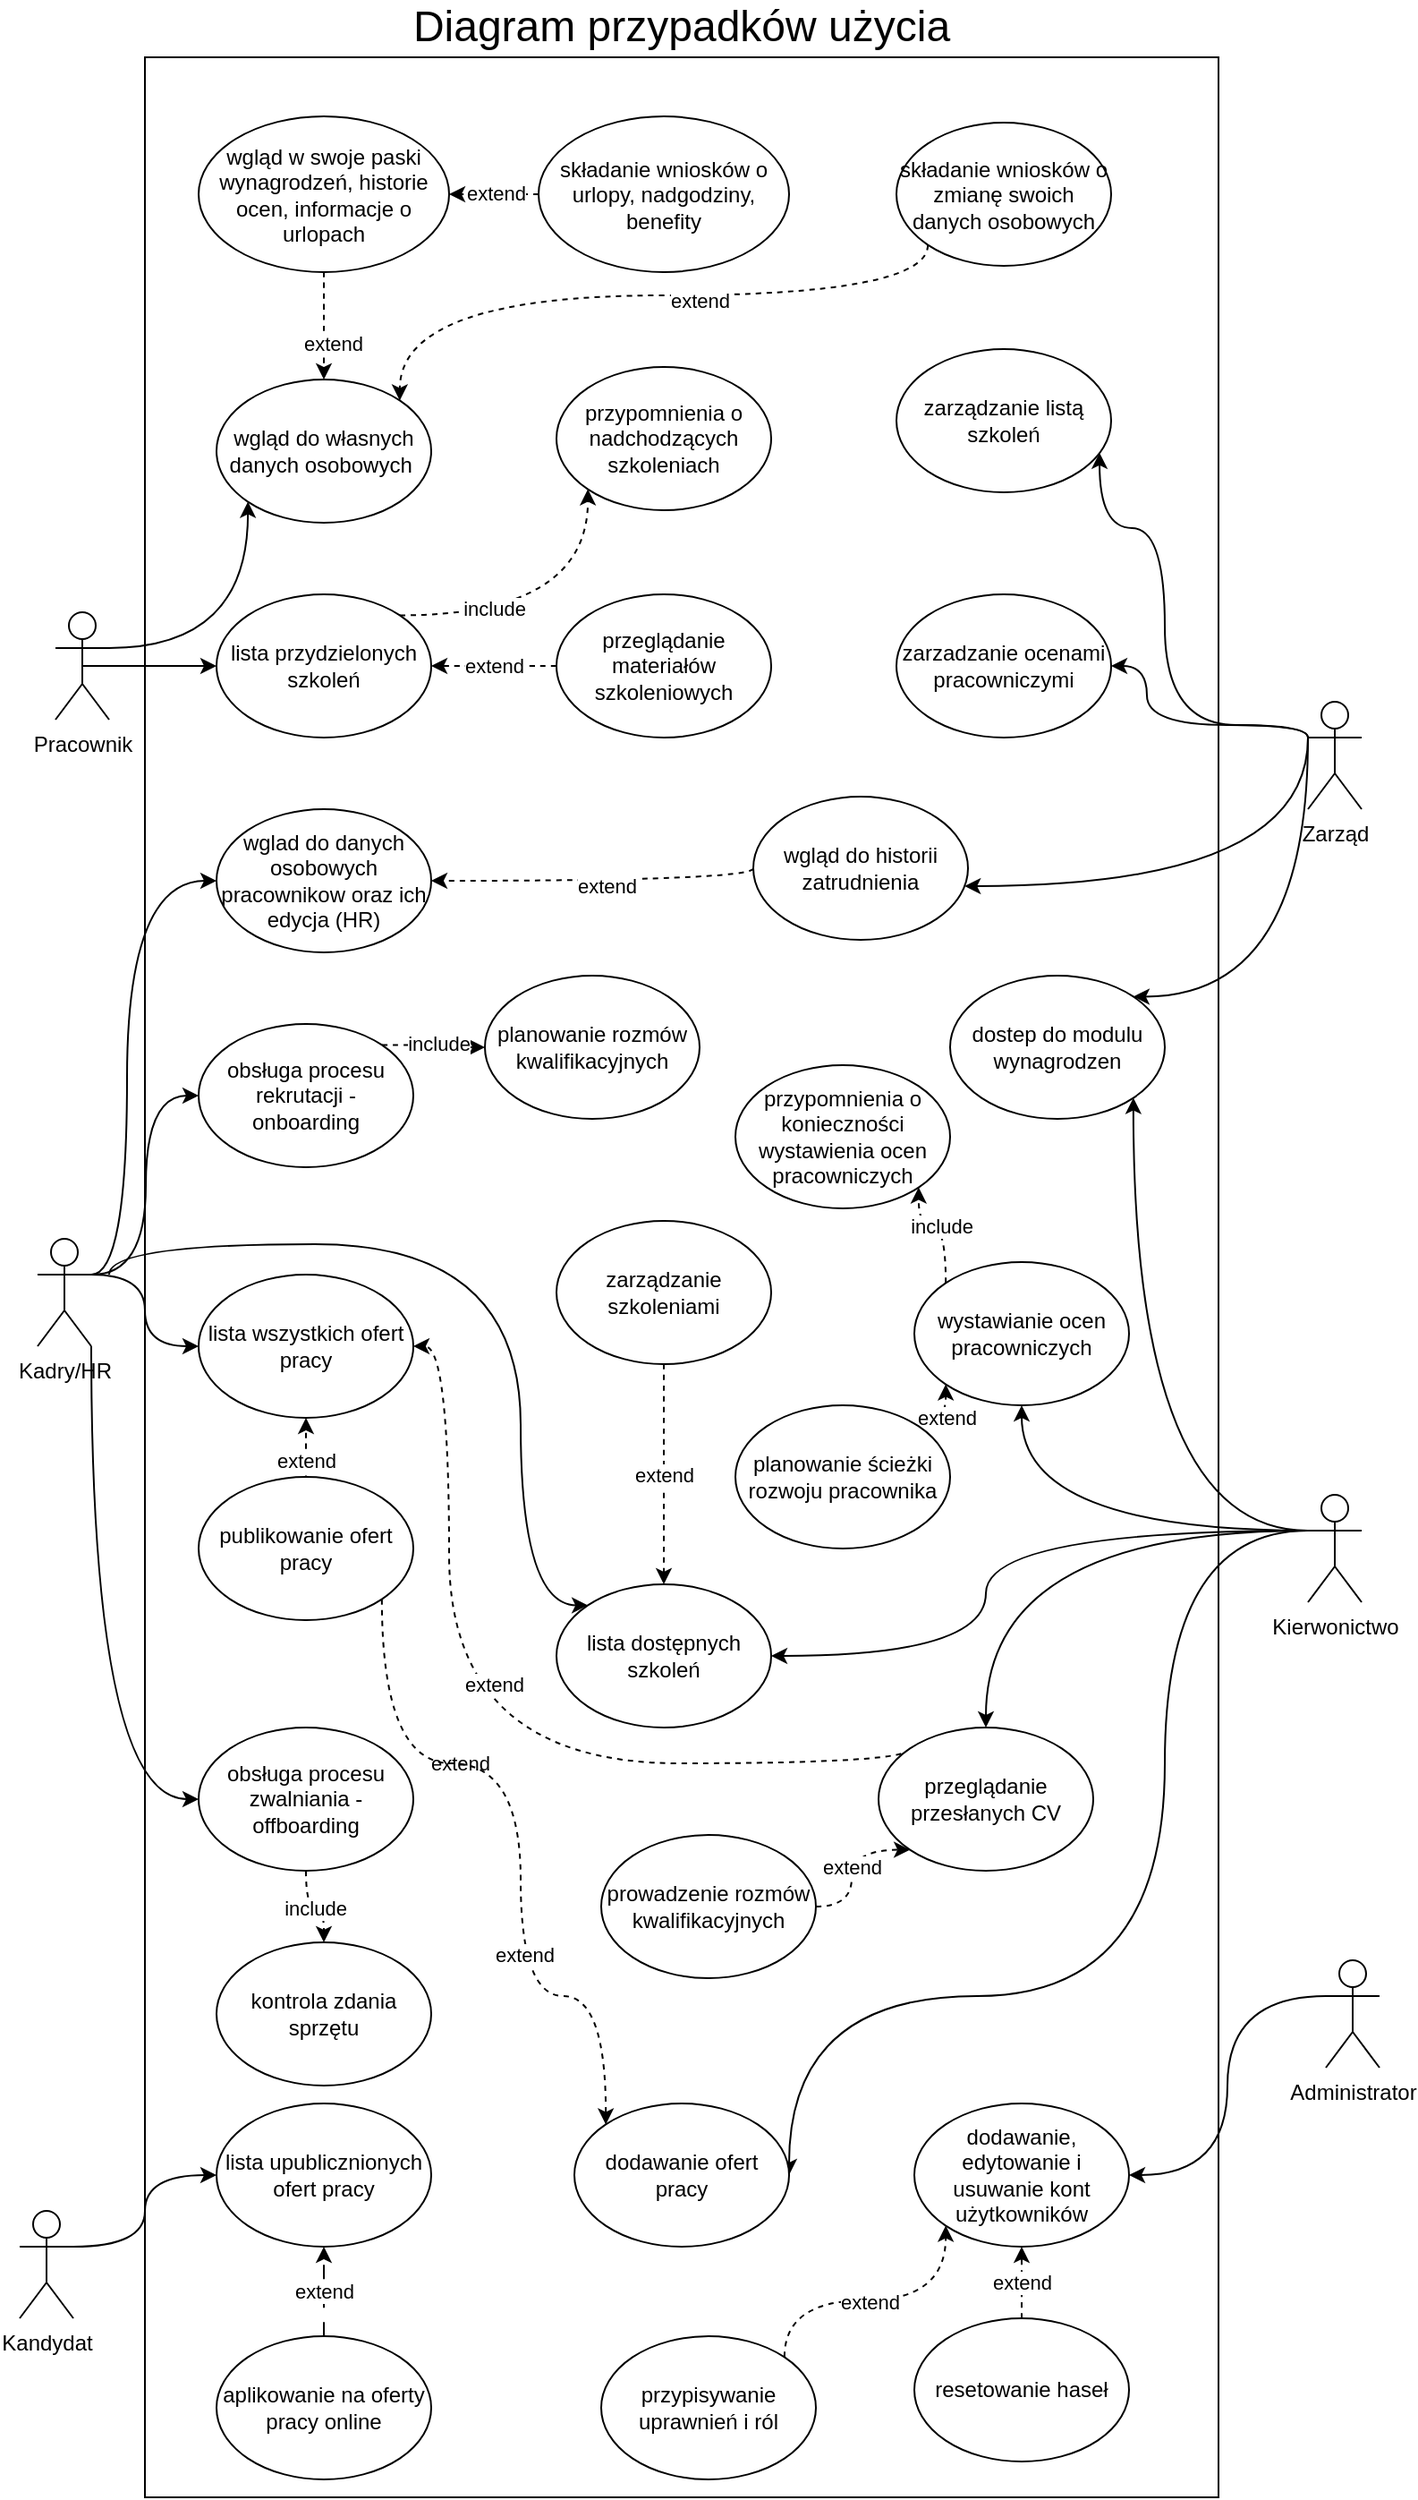 <mxfile version="24.8.3">
  <diagram name="Strona-1" id="eD4vRMAWY_oo2woScIVk">
    <mxGraphModel dx="2390" dy="1230" grid="1" gridSize="10" guides="1" tooltips="1" connect="1" arrows="1" fold="1" page="1" pageScale="1" pageWidth="1169" pageHeight="1654" math="0" shadow="0">
      <root>
        <mxCell id="0" />
        <mxCell id="1" parent="0" />
        <mxCell id="UC0F7FbSvSOUbJt7dbkD-14" style="edgeStyle=orthogonalEdgeStyle;curved=1;rounded=0;orthogonalLoop=1;jettySize=auto;html=1;exitX=0.5;exitY=0.5;exitDx=0;exitDy=0;exitPerimeter=0;entryX=0;entryY=0.5;entryDx=0;entryDy=0;movable=1;resizable=1;rotatable=1;deletable=1;editable=1;locked=0;connectable=1;" parent="1" source="UC0F7FbSvSOUbJt7dbkD-1" target="UC0F7FbSvSOUbJt7dbkD-13" edge="1">
          <mxGeometry relative="1" as="geometry" />
        </mxCell>
        <mxCell id="GzQ5spg6HNh2so2Kr6vH-10" style="edgeStyle=orthogonalEdgeStyle;curved=1;rounded=0;orthogonalLoop=1;jettySize=auto;html=1;exitX=1;exitY=0.333;exitDx=0;exitDy=0;exitPerimeter=0;entryX=0;entryY=1;entryDx=0;entryDy=0;" edge="1" parent="1" source="UC0F7FbSvSOUbJt7dbkD-1" target="UC0F7FbSvSOUbJt7dbkD-10">
          <mxGeometry relative="1" as="geometry" />
        </mxCell>
        <mxCell id="UC0F7FbSvSOUbJt7dbkD-1" value="Pracownik" style="shape=umlActor;verticalLabelPosition=bottom;verticalAlign=top;html=1;outlineConnect=0;" parent="1" vertex="1">
          <mxGeometry x="220" y="457" width="30" height="60" as="geometry" />
        </mxCell>
        <mxCell id="UC0F7FbSvSOUbJt7dbkD-2" value="&lt;font style=&quot;font-size: 24px;&quot;&gt;Diagram przypadków użycia&lt;/font&gt;" style="rounded=0;whiteSpace=wrap;html=1;fillColor=none;movable=0;resizable=0;rotatable=0;deletable=0;editable=0;locked=1;connectable=0;verticalAlign=bottom;horizontal=1;labelPosition=center;verticalLabelPosition=top;align=center;" parent="1" vertex="1">
          <mxGeometry x="270" y="147" width="600" height="1363" as="geometry" />
        </mxCell>
        <mxCell id="UC0F7FbSvSOUbJt7dbkD-17" style="edgeStyle=orthogonalEdgeStyle;curved=1;rounded=0;orthogonalLoop=1;jettySize=auto;html=1;exitX=1;exitY=0.333;exitDx=0;exitDy=0;exitPerimeter=0;" parent="1" source="UC0F7FbSvSOUbJt7dbkD-3" target="UC0F7FbSvSOUbJt7dbkD-16" edge="1">
          <mxGeometry relative="1" as="geometry">
            <Array as="points">
              <mxPoint x="260" y="827" />
              <mxPoint x="260" y="607" />
            </Array>
          </mxGeometry>
        </mxCell>
        <mxCell id="UC0F7FbSvSOUbJt7dbkD-45" style="edgeStyle=orthogonalEdgeStyle;curved=1;rounded=0;orthogonalLoop=1;jettySize=auto;html=1;exitX=1;exitY=0.333;exitDx=0;exitDy=0;exitPerimeter=0;entryX=0;entryY=0.5;entryDx=0;entryDy=0;" parent="1" source="UC0F7FbSvSOUbJt7dbkD-3" target="UC0F7FbSvSOUbJt7dbkD-39" edge="1">
          <mxGeometry relative="1" as="geometry" />
        </mxCell>
        <mxCell id="UC0F7FbSvSOUbJt7dbkD-65" style="edgeStyle=orthogonalEdgeStyle;curved=1;rounded=0;orthogonalLoop=1;jettySize=auto;html=1;entryX=0;entryY=0;entryDx=0;entryDy=0;" parent="1" target="UC0F7FbSvSOUbJt7dbkD-61" edge="1">
          <mxGeometry relative="1" as="geometry">
            <Array as="points">
              <mxPoint x="250" y="810" />
              <mxPoint x="480" y="810" />
              <mxPoint x="480" y="1012" />
            </Array>
            <mxPoint x="250" y="827" as="sourcePoint" />
          </mxGeometry>
        </mxCell>
        <mxCell id="GzQ5spg6HNh2so2Kr6vH-4" style="edgeStyle=orthogonalEdgeStyle;curved=1;rounded=0;orthogonalLoop=1;jettySize=auto;html=1;entryX=0;entryY=0.5;entryDx=0;entryDy=0;" edge="1" parent="1" target="GzQ5spg6HNh2so2Kr6vH-1">
          <mxGeometry relative="1" as="geometry">
            <mxPoint x="240" y="827" as="sourcePoint" />
          </mxGeometry>
        </mxCell>
        <mxCell id="GzQ5spg6HNh2so2Kr6vH-39" style="edgeStyle=orthogonalEdgeStyle;curved=1;rounded=0;orthogonalLoop=1;jettySize=auto;html=1;exitX=1;exitY=1;exitDx=0;exitDy=0;exitPerimeter=0;entryX=0;entryY=0.5;entryDx=0;entryDy=0;" edge="1" parent="1" source="UC0F7FbSvSOUbJt7dbkD-3" target="GzQ5spg6HNh2so2Kr6vH-38">
          <mxGeometry relative="1" as="geometry" />
        </mxCell>
        <mxCell id="UC0F7FbSvSOUbJt7dbkD-3" value="Kadry/HR" style="shape=umlActor;verticalLabelPosition=bottom;verticalAlign=top;html=1;outlineConnect=0;" parent="1" vertex="1">
          <mxGeometry x="210" y="807" width="30" height="60" as="geometry" />
        </mxCell>
        <mxCell id="UC0F7FbSvSOUbJt7dbkD-48" style="edgeStyle=orthogonalEdgeStyle;curved=1;rounded=0;orthogonalLoop=1;jettySize=auto;html=1;exitX=0;exitY=0.333;exitDx=0;exitDy=0;exitPerimeter=0;" parent="1" source="UC0F7FbSvSOUbJt7dbkD-4" target="UC0F7FbSvSOUbJt7dbkD-31" edge="1">
          <mxGeometry relative="1" as="geometry">
            <Array as="points">
              <mxPoint x="920" y="610" />
            </Array>
          </mxGeometry>
        </mxCell>
        <mxCell id="UC0F7FbSvSOUbJt7dbkD-49" style="edgeStyle=orthogonalEdgeStyle;curved=1;rounded=0;orthogonalLoop=1;jettySize=auto;html=1;exitX=0;exitY=0.333;exitDx=0;exitDy=0;exitPerimeter=0;entryX=1;entryY=0.5;entryDx=0;entryDy=0;" parent="1" source="UC0F7FbSvSOUbJt7dbkD-4" target="UC0F7FbSvSOUbJt7dbkD-29" edge="1">
          <mxGeometry relative="1" as="geometry">
            <Array as="points">
              <mxPoint x="920" y="520" />
              <mxPoint x="830" y="520" />
              <mxPoint x="830" y="487" />
            </Array>
          </mxGeometry>
        </mxCell>
        <mxCell id="UC0F7FbSvSOUbJt7dbkD-50" style="edgeStyle=orthogonalEdgeStyle;curved=1;rounded=0;orthogonalLoop=1;jettySize=auto;html=1;exitX=0;exitY=0.333;exitDx=0;exitDy=0;exitPerimeter=0;entryX=1;entryY=0;entryDx=0;entryDy=0;" parent="1" source="UC0F7FbSvSOUbJt7dbkD-4" target="UC0F7FbSvSOUbJt7dbkD-28" edge="1">
          <mxGeometry relative="1" as="geometry">
            <Array as="points">
              <mxPoint x="920" y="672" />
            </Array>
          </mxGeometry>
        </mxCell>
        <mxCell id="UC0F7FbSvSOUbJt7dbkD-4" value="Zarząd" style="shape=umlActor;verticalLabelPosition=bottom;verticalAlign=top;html=1;outlineConnect=0;" parent="1" vertex="1">
          <mxGeometry x="920" y="507" width="30" height="60" as="geometry" />
        </mxCell>
        <mxCell id="UC0F7FbSvSOUbJt7dbkD-22" style="edgeStyle=orthogonalEdgeStyle;curved=1;rounded=0;orthogonalLoop=1;jettySize=auto;html=1;exitX=0;exitY=0.333;exitDx=0;exitDy=0;exitPerimeter=0;entryX=1;entryY=0.5;entryDx=0;entryDy=0;" parent="1" source="UC0F7FbSvSOUbJt7dbkD-5" target="UC0F7FbSvSOUbJt7dbkD-21" edge="1">
          <mxGeometry relative="1" as="geometry">
            <Array as="points">
              <mxPoint x="840" y="970" />
              <mxPoint x="840" y="1230" />
            </Array>
          </mxGeometry>
        </mxCell>
        <mxCell id="UC0F7FbSvSOUbJt7dbkD-32" style="edgeStyle=orthogonalEdgeStyle;curved=1;rounded=0;orthogonalLoop=1;jettySize=auto;html=1;exitX=0;exitY=0.333;exitDx=0;exitDy=0;exitPerimeter=0;entryX=1;entryY=1;entryDx=0;entryDy=0;" parent="1" source="UC0F7FbSvSOUbJt7dbkD-5" target="UC0F7FbSvSOUbJt7dbkD-28" edge="1">
          <mxGeometry relative="1" as="geometry" />
        </mxCell>
        <mxCell id="UC0F7FbSvSOUbJt7dbkD-43" style="edgeStyle=orthogonalEdgeStyle;curved=1;rounded=0;orthogonalLoop=1;jettySize=auto;html=1;exitX=0;exitY=0.333;exitDx=0;exitDy=0;exitPerimeter=0;" parent="1" source="UC0F7FbSvSOUbJt7dbkD-5" target="UC0F7FbSvSOUbJt7dbkD-23" edge="1">
          <mxGeometry relative="1" as="geometry" />
        </mxCell>
        <mxCell id="UC0F7FbSvSOUbJt7dbkD-63" style="edgeStyle=orthogonalEdgeStyle;curved=1;rounded=0;orthogonalLoop=1;jettySize=auto;html=1;exitX=0;exitY=0.333;exitDx=0;exitDy=0;exitPerimeter=0;" parent="1" source="UC0F7FbSvSOUbJt7dbkD-5" target="UC0F7FbSvSOUbJt7dbkD-61" edge="1">
          <mxGeometry relative="1" as="geometry">
            <Array as="points">
              <mxPoint x="740" y="970" />
              <mxPoint x="740" y="1040" />
            </Array>
          </mxGeometry>
        </mxCell>
        <mxCell id="GzQ5spg6HNh2so2Kr6vH-48" style="edgeStyle=orthogonalEdgeStyle;curved=1;rounded=0;orthogonalLoop=1;jettySize=auto;html=1;exitX=0;exitY=0.333;exitDx=0;exitDy=0;exitPerimeter=0;entryX=0.5;entryY=1;entryDx=0;entryDy=0;" edge="1" parent="1" source="UC0F7FbSvSOUbJt7dbkD-5" target="GzQ5spg6HNh2so2Kr6vH-47">
          <mxGeometry relative="1" as="geometry" />
        </mxCell>
        <mxCell id="UC0F7FbSvSOUbJt7dbkD-5" value="Kierwonictwo" style="shape=umlActor;verticalLabelPosition=bottom;verticalAlign=top;html=1;outlineConnect=0;" parent="1" vertex="1">
          <mxGeometry x="920" y="950" width="30" height="60" as="geometry" />
        </mxCell>
        <mxCell id="UC0F7FbSvSOUbJt7dbkD-19" style="edgeStyle=orthogonalEdgeStyle;curved=1;rounded=0;orthogonalLoop=1;jettySize=auto;html=1;exitX=1;exitY=0.333;exitDx=0;exitDy=0;exitPerimeter=0;entryX=0;entryY=0.5;entryDx=0;entryDy=0;" parent="1" source="UC0F7FbSvSOUbJt7dbkD-6" target="UC0F7FbSvSOUbJt7dbkD-18" edge="1">
          <mxGeometry relative="1" as="geometry" />
        </mxCell>
        <mxCell id="UC0F7FbSvSOUbJt7dbkD-6" value="Kandydat" style="shape=umlActor;verticalLabelPosition=bottom;verticalAlign=top;html=1;outlineConnect=0;" parent="1" vertex="1">
          <mxGeometry x="200" y="1350" width="30" height="60" as="geometry" />
        </mxCell>
        <mxCell id="UC0F7FbSvSOUbJt7dbkD-10" value="wgląd do własnych danych osobowych&amp;nbsp;" style="ellipse;whiteSpace=wrap;html=1;" parent="1" vertex="1">
          <mxGeometry x="310" y="327" width="120" height="80" as="geometry" />
        </mxCell>
        <mxCell id="GzQ5spg6HNh2so2Kr6vH-44" style="edgeStyle=orthogonalEdgeStyle;curved=1;rounded=0;orthogonalLoop=1;jettySize=auto;html=1;exitX=1;exitY=0;exitDx=0;exitDy=0;entryX=0;entryY=1;entryDx=0;entryDy=0;dashed=1;" edge="1" parent="1" source="UC0F7FbSvSOUbJt7dbkD-13" target="GzQ5spg6HNh2so2Kr6vH-43">
          <mxGeometry relative="1" as="geometry" />
        </mxCell>
        <mxCell id="GzQ5spg6HNh2so2Kr6vH-56" value="include" style="edgeLabel;html=1;align=center;verticalAlign=middle;resizable=0;points=[];" vertex="1" connectable="0" parent="GzQ5spg6HNh2so2Kr6vH-44">
          <mxGeometry x="-0.403" y="4" relative="1" as="geometry">
            <mxPoint as="offset" />
          </mxGeometry>
        </mxCell>
        <mxCell id="UC0F7FbSvSOUbJt7dbkD-13" value="lista przydzielonych szkoleń" style="ellipse;whiteSpace=wrap;html=1;" parent="1" vertex="1">
          <mxGeometry x="310" y="447" width="120" height="80" as="geometry" />
        </mxCell>
        <mxCell id="UC0F7FbSvSOUbJt7dbkD-68" value="extend" style="edgeStyle=orthogonalEdgeStyle;curved=1;rounded=0;orthogonalLoop=1;jettySize=auto;html=1;exitX=0;exitY=0.5;exitDx=0;exitDy=0;entryX=1;entryY=0.5;entryDx=0;entryDy=0;dashed=1;startArrow=none;startFill=0;" parent="1" source="UC0F7FbSvSOUbJt7dbkD-67" target="UC0F7FbSvSOUbJt7dbkD-13" edge="1">
          <mxGeometry relative="1" as="geometry">
            <Array as="points">
              <mxPoint x="450" y="487" />
              <mxPoint x="450" y="487" />
            </Array>
          </mxGeometry>
        </mxCell>
        <mxCell id="UC0F7FbSvSOUbJt7dbkD-16" value="wglad do danych osobowych pracownikow oraz ich edycja (HR)" style="ellipse;whiteSpace=wrap;html=1;" parent="1" vertex="1">
          <mxGeometry x="310" y="567" width="120" height="80" as="geometry" />
        </mxCell>
        <mxCell id="UC0F7FbSvSOUbJt7dbkD-18" value="lista upublicznionych ofert pracy" style="ellipse;whiteSpace=wrap;html=1;" parent="1" vertex="1">
          <mxGeometry x="310" y="1290" width="120" height="80" as="geometry" />
        </mxCell>
        <mxCell id="UC0F7FbSvSOUbJt7dbkD-21" value="dodawanie ofert pracy" style="ellipse;whiteSpace=wrap;html=1;" parent="1" vertex="1">
          <mxGeometry x="510" y="1290" width="120" height="80" as="geometry" />
        </mxCell>
        <mxCell id="UC0F7FbSvSOUbJt7dbkD-41" value="extend" style="edgeStyle=orthogonalEdgeStyle;curved=1;rounded=0;orthogonalLoop=1;jettySize=auto;html=1;exitX=0;exitY=0;exitDx=0;exitDy=0;entryX=1;entryY=0.5;entryDx=0;entryDy=0;dashed=1;movable=1;resizable=1;rotatable=1;deletable=1;editable=1;locked=0;connectable=1;" parent="1" source="UC0F7FbSvSOUbJt7dbkD-23" target="UC0F7FbSvSOUbJt7dbkD-39" edge="1">
          <mxGeometry relative="1" as="geometry">
            <Array as="points">
              <mxPoint x="698" y="1100" />
              <mxPoint x="440" y="1100" />
              <mxPoint x="440" y="867" />
            </Array>
          </mxGeometry>
        </mxCell>
        <mxCell id="GzQ5spg6HNh2so2Kr6vH-51" value="extend" style="edgeLabel;html=1;align=center;verticalAlign=middle;resizable=0;points=[];" vertex="1" connectable="0" parent="UC0F7FbSvSOUbJt7dbkD-41">
          <mxGeometry x="0.197" y="-25" relative="1" as="geometry">
            <mxPoint as="offset" />
          </mxGeometry>
        </mxCell>
        <mxCell id="UC0F7FbSvSOUbJt7dbkD-23" value="przeglądanie przesłanych CV" style="ellipse;whiteSpace=wrap;html=1;" parent="1" vertex="1">
          <mxGeometry x="680" y="1080" width="120" height="80" as="geometry" />
        </mxCell>
        <mxCell id="UC0F7FbSvSOUbJt7dbkD-27" value="extend" style="edgeStyle=orthogonalEdgeStyle;curved=1;rounded=0;orthogonalLoop=1;jettySize=auto;html=1;exitX=0.5;exitY=0;exitDx=0;exitDy=0;dashed=1;dashPattern=8 8;" parent="1" source="UC0F7FbSvSOUbJt7dbkD-25" target="UC0F7FbSvSOUbJt7dbkD-18" edge="1">
          <mxGeometry relative="1" as="geometry" />
        </mxCell>
        <mxCell id="UC0F7FbSvSOUbJt7dbkD-25" value="aplikowanie na oferty pracy online" style="ellipse;whiteSpace=wrap;html=1;" parent="1" vertex="1">
          <mxGeometry x="310" y="1420" width="120" height="80" as="geometry" />
        </mxCell>
        <mxCell id="UC0F7FbSvSOUbJt7dbkD-28" value="dostep do modulu wynagrodzen" style="ellipse;whiteSpace=wrap;html=1;" parent="1" vertex="1">
          <mxGeometry x="720" y="660" width="120" height="80" as="geometry" />
        </mxCell>
        <mxCell id="UC0F7FbSvSOUbJt7dbkD-29" value="zarzadzanie ocenami pracowniczymi" style="ellipse;whiteSpace=wrap;html=1;" parent="1" vertex="1">
          <mxGeometry x="690" y="447" width="120" height="80" as="geometry" />
        </mxCell>
        <mxCell id="UC0F7FbSvSOUbJt7dbkD-59" style="edgeStyle=orthogonalEdgeStyle;curved=1;rounded=0;orthogonalLoop=1;jettySize=auto;html=1;exitX=0;exitY=0.5;exitDx=0;exitDy=0;entryX=1;entryY=0.5;entryDx=0;entryDy=0;dashed=1;startArrow=none;startFill=0;" parent="1" source="UC0F7FbSvSOUbJt7dbkD-31" target="UC0F7FbSvSOUbJt7dbkD-16" edge="1">
          <mxGeometry relative="1" as="geometry">
            <Array as="points">
              <mxPoint x="610" y="607" />
            </Array>
          </mxGeometry>
        </mxCell>
        <mxCell id="UC0F7FbSvSOUbJt7dbkD-60" value="extend" style="edgeLabel;html=1;align=center;verticalAlign=middle;resizable=0;points=[];" parent="UC0F7FbSvSOUbJt7dbkD-59" vertex="1" connectable="0">
          <mxGeometry x="-0.048" y="3" relative="1" as="geometry">
            <mxPoint as="offset" />
          </mxGeometry>
        </mxCell>
        <mxCell id="UC0F7FbSvSOUbJt7dbkD-31" value="wgląd do historii zatrudnienia" style="ellipse;whiteSpace=wrap;html=1;" parent="1" vertex="1">
          <mxGeometry x="610" y="560" width="120" height="80" as="geometry" />
        </mxCell>
        <mxCell id="UC0F7FbSvSOUbJt7dbkD-34" value="prowadzenie rozmów kwalifikacyjnych" style="ellipse;whiteSpace=wrap;html=1;" parent="1" vertex="1">
          <mxGeometry x="525" y="1140" width="120" height="80" as="geometry" />
        </mxCell>
        <mxCell id="UC0F7FbSvSOUbJt7dbkD-44" value="extend" style="edgeStyle=orthogonalEdgeStyle;curved=1;rounded=0;orthogonalLoop=1;jettySize=auto;html=1;exitX=0.5;exitY=0;exitDx=0;exitDy=0;entryX=0.5;entryY=1;entryDx=0;entryDy=0;dashed=1;" parent="1" source="UC0F7FbSvSOUbJt7dbkD-37" target="UC0F7FbSvSOUbJt7dbkD-39" edge="1">
          <mxGeometry relative="1" as="geometry">
            <Array as="points">
              <mxPoint x="360" y="947" />
              <mxPoint x="360" y="947" />
            </Array>
          </mxGeometry>
        </mxCell>
        <mxCell id="GzQ5spg6HNh2so2Kr6vH-21" style="edgeStyle=orthogonalEdgeStyle;curved=1;rounded=0;orthogonalLoop=1;jettySize=auto;html=1;exitX=1;exitY=1;exitDx=0;exitDy=0;dashed=1;entryX=0;entryY=0;entryDx=0;entryDy=0;" edge="1" parent="1" source="UC0F7FbSvSOUbJt7dbkD-37" target="UC0F7FbSvSOUbJt7dbkD-21">
          <mxGeometry relative="1" as="geometry">
            <Array as="points">
              <mxPoint x="402" y="1100" />
              <mxPoint x="480" y="1100" />
              <mxPoint x="480" y="1230" />
              <mxPoint x="528" y="1230" />
            </Array>
          </mxGeometry>
        </mxCell>
        <mxCell id="GzQ5spg6HNh2so2Kr6vH-22" value="extend" style="edgeLabel;html=1;align=center;verticalAlign=middle;resizable=0;points=[];" vertex="1" connectable="0" parent="GzQ5spg6HNh2so2Kr6vH-21">
          <mxGeometry x="0.319" y="2" relative="1" as="geometry">
            <mxPoint as="offset" />
          </mxGeometry>
        </mxCell>
        <mxCell id="UC0F7FbSvSOUbJt7dbkD-37" value="publikowanie ofert pracy" style="ellipse;whiteSpace=wrap;html=1;" parent="1" vertex="1">
          <mxGeometry x="300" y="940" width="120" height="80" as="geometry" />
        </mxCell>
        <mxCell id="UC0F7FbSvSOUbJt7dbkD-39" value="lista wszystkich ofert pracy" style="ellipse;whiteSpace=wrap;html=1;" parent="1" vertex="1">
          <mxGeometry x="300" y="827" width="120" height="80" as="geometry" />
        </mxCell>
        <mxCell id="UC0F7FbSvSOUbJt7dbkD-46" value="extend" style="edgeStyle=orthogonalEdgeStyle;curved=1;rounded=0;orthogonalLoop=1;jettySize=auto;html=1;exitX=1;exitY=0.5;exitDx=0;exitDy=0;entryX=0;entryY=1;entryDx=0;entryDy=0;dashed=1;" parent="1" source="UC0F7FbSvSOUbJt7dbkD-34" target="UC0F7FbSvSOUbJt7dbkD-23" edge="1">
          <mxGeometry relative="1" as="geometry" />
        </mxCell>
        <mxCell id="UC0F7FbSvSOUbJt7dbkD-51" value="zarządzanie listą szkoleń" style="ellipse;whiteSpace=wrap;html=1;" parent="1" vertex="1">
          <mxGeometry x="690" y="310" width="120" height="80" as="geometry" />
        </mxCell>
        <mxCell id="UC0F7FbSvSOUbJt7dbkD-62" value="extend" style="edgeStyle=orthogonalEdgeStyle;curved=1;rounded=0;orthogonalLoop=1;jettySize=auto;html=1;exitX=0.5;exitY=1;exitDx=0;exitDy=0;dashed=1;" parent="1" source="UC0F7FbSvSOUbJt7dbkD-54" target="UC0F7FbSvSOUbJt7dbkD-61" edge="1">
          <mxGeometry relative="1" as="geometry" />
        </mxCell>
        <mxCell id="UC0F7FbSvSOUbJt7dbkD-54" value="zarządzanie szkoleniami" style="ellipse;whiteSpace=wrap;html=1;" parent="1" vertex="1">
          <mxGeometry x="500" y="797" width="120" height="80" as="geometry" />
        </mxCell>
        <mxCell id="UC0F7FbSvSOUbJt7dbkD-61" value="lista dostępnych szkoleń" style="ellipse;whiteSpace=wrap;html=1;" parent="1" vertex="1">
          <mxGeometry x="500" y="1000" width="120" height="80" as="geometry" />
        </mxCell>
        <mxCell id="UC0F7FbSvSOUbJt7dbkD-67" value="przeglądanie materiałów szkoleniowych" style="ellipse;whiteSpace=wrap;html=1;" parent="1" vertex="1">
          <mxGeometry x="500" y="447" width="120" height="80" as="geometry" />
        </mxCell>
        <mxCell id="UC0F7FbSvSOUbJt7dbkD-74" style="edgeStyle=orthogonalEdgeStyle;curved=1;rounded=0;orthogonalLoop=1;jettySize=auto;html=1;exitX=0;exitY=0.333;exitDx=0;exitDy=0;exitPerimeter=0;entryX=1;entryY=0.5;entryDx=0;entryDy=0;" parent="1" source="UC0F7FbSvSOUbJt7dbkD-69" target="UC0F7FbSvSOUbJt7dbkD-73" edge="1">
          <mxGeometry relative="1" as="geometry" />
        </mxCell>
        <mxCell id="UC0F7FbSvSOUbJt7dbkD-69" value="Administrator" style="shape=umlActor;verticalLabelPosition=bottom;verticalAlign=top;html=1;outlineConnect=0;" parent="1" vertex="1">
          <mxGeometry x="930" y="1210" width="30" height="60" as="geometry" />
        </mxCell>
        <mxCell id="UC0F7FbSvSOUbJt7dbkD-73" value="dodawanie, edytowanie i usuwanie kont użytkowników" style="ellipse;whiteSpace=wrap;html=1;" parent="1" vertex="1">
          <mxGeometry x="700" y="1290" width="120" height="80" as="geometry" />
        </mxCell>
        <mxCell id="GzQ5spg6HNh2so2Kr6vH-6" style="edgeStyle=orthogonalEdgeStyle;curved=1;rounded=0;orthogonalLoop=1;jettySize=auto;html=1;exitX=1;exitY=0;exitDx=0;exitDy=0;entryX=0;entryY=0.5;entryDx=0;entryDy=0;dashed=1;" edge="1" parent="1" source="GzQ5spg6HNh2so2Kr6vH-1" target="GzQ5spg6HNh2so2Kr6vH-35">
          <mxGeometry relative="1" as="geometry" />
        </mxCell>
        <mxCell id="GzQ5spg6HNh2so2Kr6vH-7" value="include" style="edgeLabel;html=1;align=center;verticalAlign=middle;resizable=0;points=[];" vertex="1" connectable="0" parent="GzQ5spg6HNh2so2Kr6vH-6">
          <mxGeometry x="0.072" y="1" relative="1" as="geometry">
            <mxPoint as="offset" />
          </mxGeometry>
        </mxCell>
        <mxCell id="GzQ5spg6HNh2so2Kr6vH-1" value="obsługa procesu rekrutacji - onboarding" style="ellipse;whiteSpace=wrap;html=1;" vertex="1" parent="1">
          <mxGeometry x="300" y="687" width="120" height="80" as="geometry" />
        </mxCell>
        <mxCell id="GzQ5spg6HNh2so2Kr6vH-15" value="extend" style="edgeStyle=orthogonalEdgeStyle;curved=1;rounded=0;orthogonalLoop=1;jettySize=auto;html=1;dashed=1;" edge="1" parent="1" source="GzQ5spg6HNh2so2Kr6vH-11" target="UC0F7FbSvSOUbJt7dbkD-73">
          <mxGeometry relative="1" as="geometry" />
        </mxCell>
        <mxCell id="GzQ5spg6HNh2so2Kr6vH-11" value="resetowanie haseł" style="ellipse;whiteSpace=wrap;html=1;" vertex="1" parent="1">
          <mxGeometry x="700" y="1410" width="120" height="80" as="geometry" />
        </mxCell>
        <mxCell id="GzQ5spg6HNh2so2Kr6vH-14" value="" style="edgeStyle=orthogonalEdgeStyle;curved=1;rounded=0;orthogonalLoop=1;jettySize=auto;html=1;dashed=1;exitX=1;exitY=0;exitDx=0;exitDy=0;entryX=0;entryY=1;entryDx=0;entryDy=0;" edge="1" parent="1" source="GzQ5spg6HNh2so2Kr6vH-12" target="UC0F7FbSvSOUbJt7dbkD-73">
          <mxGeometry relative="1" as="geometry">
            <Array as="points">
              <mxPoint x="627" y="1400" />
              <mxPoint x="718" y="1400" />
            </Array>
          </mxGeometry>
        </mxCell>
        <mxCell id="GzQ5spg6HNh2so2Kr6vH-16" value="extend" style="edgeLabel;html=1;align=center;verticalAlign=middle;resizable=0;points=[];" vertex="1" connectable="0" parent="GzQ5spg6HNh2so2Kr6vH-14">
          <mxGeometry x="-0.034" y="-1" relative="1" as="geometry">
            <mxPoint as="offset" />
          </mxGeometry>
        </mxCell>
        <mxCell id="GzQ5spg6HNh2so2Kr6vH-12" value="przypisywanie uprawnień i ról" style="ellipse;whiteSpace=wrap;html=1;" vertex="1" parent="1">
          <mxGeometry x="525" y="1420" width="120" height="80" as="geometry" />
        </mxCell>
        <mxCell id="GzQ5spg6HNh2so2Kr6vH-25" style="edgeStyle=orthogonalEdgeStyle;curved=1;rounded=0;orthogonalLoop=1;jettySize=auto;html=1;exitX=0.5;exitY=1;exitDx=0;exitDy=0;entryX=0.5;entryY=0;entryDx=0;entryDy=0;dashed=1;" edge="1" parent="1" source="GzQ5spg6HNh2so2Kr6vH-24" target="UC0F7FbSvSOUbJt7dbkD-10">
          <mxGeometry relative="1" as="geometry" />
        </mxCell>
        <mxCell id="GzQ5spg6HNh2so2Kr6vH-26" value="extend" style="edgeLabel;html=1;align=center;verticalAlign=middle;resizable=0;points=[];" vertex="1" connectable="0" parent="GzQ5spg6HNh2so2Kr6vH-25">
          <mxGeometry x="0.318" y="5" relative="1" as="geometry">
            <mxPoint as="offset" />
          </mxGeometry>
        </mxCell>
        <mxCell id="GzQ5spg6HNh2so2Kr6vH-24" value="wgląd w swoje paski wynagrodzeń, historie ocen, informacje o urlopach" style="ellipse;whiteSpace=wrap;html=1;" vertex="1" parent="1">
          <mxGeometry x="300" y="180" width="140" height="87" as="geometry" />
        </mxCell>
        <mxCell id="GzQ5spg6HNh2so2Kr6vH-29" value="" style="edgeStyle=orthogonalEdgeStyle;curved=1;rounded=0;orthogonalLoop=1;jettySize=auto;html=1;dashed=1;" edge="1" parent="1" source="GzQ5spg6HNh2so2Kr6vH-28" target="GzQ5spg6HNh2so2Kr6vH-24">
          <mxGeometry relative="1" as="geometry" />
        </mxCell>
        <mxCell id="GzQ5spg6HNh2so2Kr6vH-30" value="extend" style="edgeLabel;html=1;align=center;verticalAlign=middle;resizable=0;points=[];" vertex="1" connectable="0" parent="GzQ5spg6HNh2so2Kr6vH-29">
          <mxGeometry x="-0.017" y="-1" relative="1" as="geometry">
            <mxPoint as="offset" />
          </mxGeometry>
        </mxCell>
        <mxCell id="GzQ5spg6HNh2so2Kr6vH-28" value="składanie wniosków o urlopy, nadgodziny, benefity" style="ellipse;whiteSpace=wrap;html=1;" vertex="1" parent="1">
          <mxGeometry x="490" y="180" width="140" height="87" as="geometry" />
        </mxCell>
        <mxCell id="GzQ5spg6HNh2so2Kr6vH-32" style="edgeStyle=orthogonalEdgeStyle;curved=1;rounded=0;orthogonalLoop=1;jettySize=auto;html=1;exitX=0;exitY=1;exitDx=0;exitDy=0;entryX=1;entryY=0;entryDx=0;entryDy=0;dashed=1;" edge="1" parent="1" source="GzQ5spg6HNh2so2Kr6vH-31" target="UC0F7FbSvSOUbJt7dbkD-10">
          <mxGeometry relative="1" as="geometry">
            <Array as="points">
              <mxPoint x="708" y="280" />
              <mxPoint x="412" y="280" />
            </Array>
          </mxGeometry>
        </mxCell>
        <mxCell id="GzQ5spg6HNh2so2Kr6vH-33" value="extend" style="edgeLabel;html=1;align=center;verticalAlign=middle;resizable=0;points=[];" vertex="1" connectable="0" parent="GzQ5spg6HNh2so2Kr6vH-32">
          <mxGeometry x="-0.183" y="3" relative="1" as="geometry">
            <mxPoint as="offset" />
          </mxGeometry>
        </mxCell>
        <mxCell id="GzQ5spg6HNh2so2Kr6vH-31" value="składanie wniosków o zmianę swoich danych osobowych" style="ellipse;whiteSpace=wrap;html=1;" vertex="1" parent="1">
          <mxGeometry x="690" y="183.5" width="120" height="80" as="geometry" />
        </mxCell>
        <mxCell id="GzQ5spg6HNh2so2Kr6vH-34" style="edgeStyle=orthogonalEdgeStyle;curved=1;rounded=0;orthogonalLoop=1;jettySize=auto;html=1;exitX=0;exitY=0.333;exitDx=0;exitDy=0;exitPerimeter=0;entryX=0.946;entryY=0.724;entryDx=0;entryDy=0;entryPerimeter=0;" edge="1" parent="1" source="UC0F7FbSvSOUbJt7dbkD-4" target="UC0F7FbSvSOUbJt7dbkD-51">
          <mxGeometry relative="1" as="geometry">
            <Array as="points">
              <mxPoint x="920" y="520" />
              <mxPoint x="840" y="520" />
              <mxPoint x="840" y="410" />
              <mxPoint x="804" y="410" />
            </Array>
          </mxGeometry>
        </mxCell>
        <mxCell id="GzQ5spg6HNh2so2Kr6vH-35" value="planowanie rozmów kwalifikacyjnych" style="ellipse;whiteSpace=wrap;html=1;" vertex="1" parent="1">
          <mxGeometry x="460" y="660" width="120" height="80" as="geometry" />
        </mxCell>
        <mxCell id="GzQ5spg6HNh2so2Kr6vH-41" value="" style="edgeStyle=orthogonalEdgeStyle;curved=1;rounded=0;orthogonalLoop=1;jettySize=auto;html=1;dashed=1;" edge="1" parent="1" source="GzQ5spg6HNh2so2Kr6vH-38" target="GzQ5spg6HNh2so2Kr6vH-40">
          <mxGeometry relative="1" as="geometry" />
        </mxCell>
        <mxCell id="GzQ5spg6HNh2so2Kr6vH-42" value="include" style="edgeLabel;html=1;align=center;verticalAlign=middle;resizable=0;points=[];" vertex="1" connectable="0" parent="GzQ5spg6HNh2so2Kr6vH-41">
          <mxGeometry x="-0.027" y="-1" relative="1" as="geometry">
            <mxPoint as="offset" />
          </mxGeometry>
        </mxCell>
        <mxCell id="GzQ5spg6HNh2so2Kr6vH-38" value="obsługa procesu zwalniania - offboarding" style="ellipse;whiteSpace=wrap;html=1;" vertex="1" parent="1">
          <mxGeometry x="300" y="1080" width="120" height="80" as="geometry" />
        </mxCell>
        <mxCell id="GzQ5spg6HNh2so2Kr6vH-40" value="kontrola zdania sprzętu" style="ellipse;whiteSpace=wrap;html=1;" vertex="1" parent="1">
          <mxGeometry x="310" y="1200" width="120" height="80" as="geometry" />
        </mxCell>
        <mxCell id="GzQ5spg6HNh2so2Kr6vH-43" value="przypomnienia o nadchodzących szkoleniach" style="ellipse;whiteSpace=wrap;html=1;" vertex="1" parent="1">
          <mxGeometry x="500" y="320" width="120" height="80" as="geometry" />
        </mxCell>
        <mxCell id="GzQ5spg6HNh2so2Kr6vH-50" value="include" style="edgeStyle=orthogonalEdgeStyle;curved=1;rounded=0;orthogonalLoop=1;jettySize=auto;html=1;exitX=0;exitY=0;exitDx=0;exitDy=0;entryX=1;entryY=1;entryDx=0;entryDy=0;dashed=1;" edge="1" parent="1" source="GzQ5spg6HNh2so2Kr6vH-47" target="GzQ5spg6HNh2so2Kr6vH-49">
          <mxGeometry relative="1" as="geometry" />
        </mxCell>
        <mxCell id="GzQ5spg6HNh2so2Kr6vH-47" value="wystawianie ocen pracowniczych" style="ellipse;whiteSpace=wrap;html=1;" vertex="1" parent="1">
          <mxGeometry x="700" y="820" width="120" height="80" as="geometry" />
        </mxCell>
        <mxCell id="GzQ5spg6HNh2so2Kr6vH-49" value="przypomnienia o konieczności wystawienia ocen pracowniczych" style="ellipse;whiteSpace=wrap;html=1;" vertex="1" parent="1">
          <mxGeometry x="600" y="710" width="120" height="80" as="geometry" />
        </mxCell>
        <mxCell id="GzQ5spg6HNh2so2Kr6vH-54" value="extend" style="edgeStyle=orthogonalEdgeStyle;curved=1;rounded=0;orthogonalLoop=1;jettySize=auto;html=1;exitX=1;exitY=0;exitDx=0;exitDy=0;entryX=0;entryY=1;entryDx=0;entryDy=0;dashed=1;" edge="1" parent="1" source="GzQ5spg6HNh2so2Kr6vH-52" target="GzQ5spg6HNh2so2Kr6vH-47">
          <mxGeometry relative="1" as="geometry" />
        </mxCell>
        <mxCell id="GzQ5spg6HNh2so2Kr6vH-52" value="planowanie ścieżki rozwoju pracownika" style="ellipse;whiteSpace=wrap;html=1;" vertex="1" parent="1">
          <mxGeometry x="600" y="900" width="120" height="80" as="geometry" />
        </mxCell>
      </root>
    </mxGraphModel>
  </diagram>
</mxfile>

